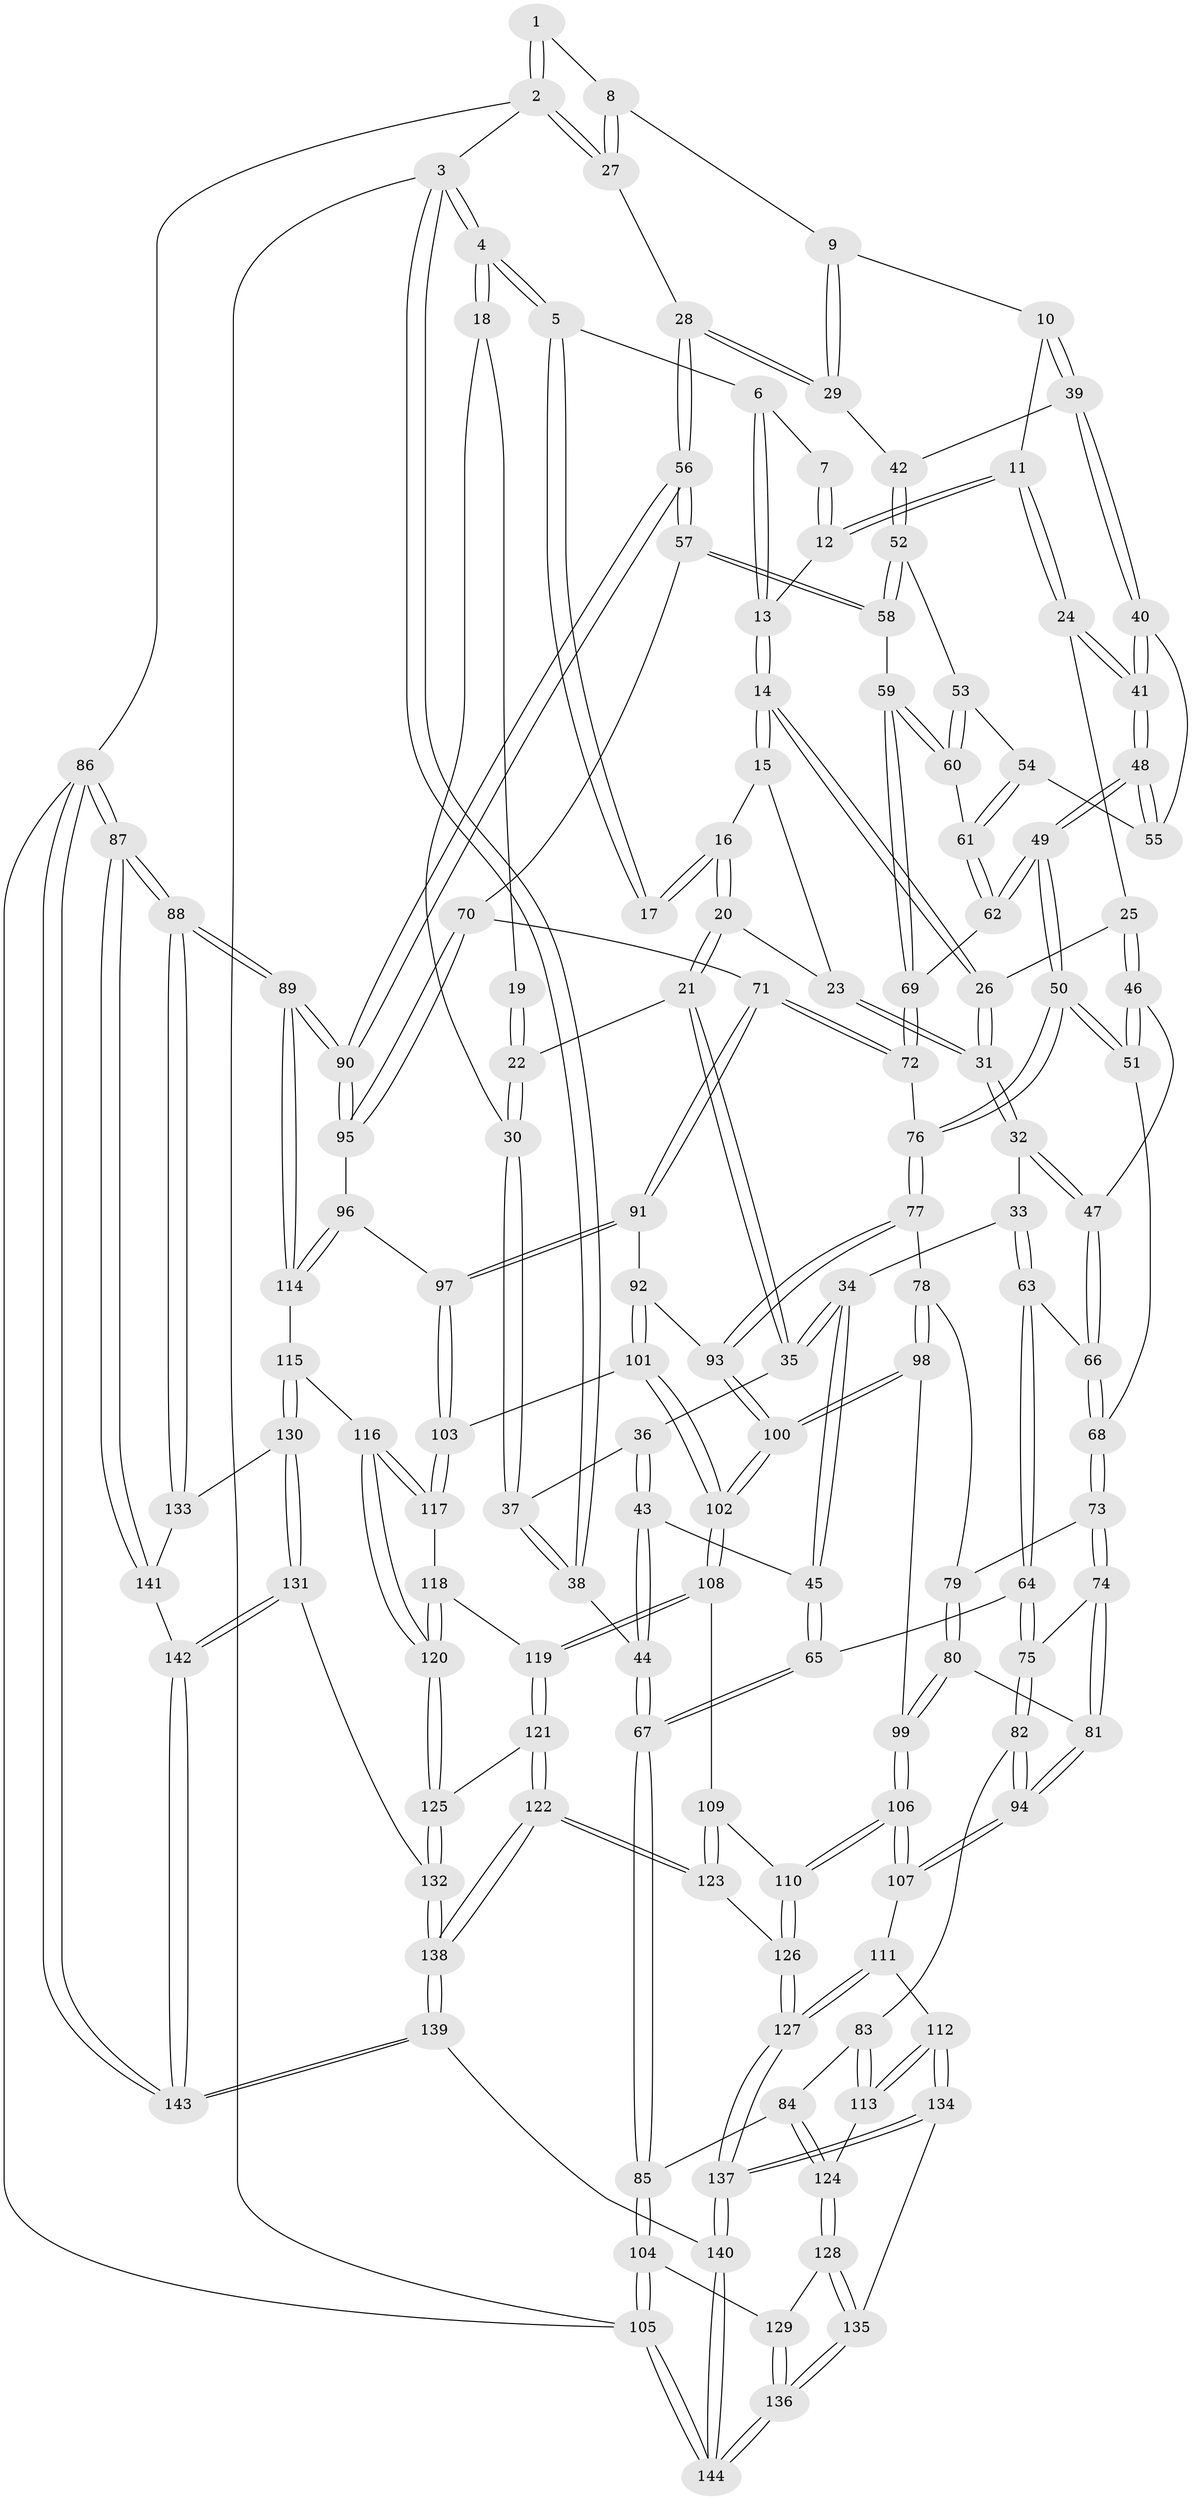 // coarse degree distribution, {4: 0.39, 6: 0.15, 3: 0.13, 5: 0.33}
// Generated by graph-tools (version 1.1) at 2025/24/03/03/25 07:24:40]
// undirected, 144 vertices, 357 edges
graph export_dot {
graph [start="1"]
  node [color=gray90,style=filled];
  1 [pos="+0.7720406216572151+0"];
  2 [pos="+1+0"];
  3 [pos="+0+0"];
  4 [pos="+0+0"];
  5 [pos="+0.37306823680655926+0"];
  6 [pos="+0.443448199118593+0"];
  7 [pos="+0.7453815051383297+0"];
  8 [pos="+0.8467736139408146+0.08586728327489172"];
  9 [pos="+0.8447913096492125+0.09596589217337245"];
  10 [pos="+0.8039325424935032+0.138724613872189"];
  11 [pos="+0.7424906001473766+0.13547310491792927"];
  12 [pos="+0.6847259352420294+0.04094103717470533"];
  13 [pos="+0.5823086425165493+0.07028286255460985"];
  14 [pos="+0.5438593427761079+0.13414693927419716"];
  15 [pos="+0.4867985714429914+0.08506152690686301"];
  16 [pos="+0.3636823262799086+0"];
  17 [pos="+0.362400404109178+0"];
  18 [pos="+0.14790264472221923+0.10297188666139907"];
  19 [pos="+0.24257591694032424+0.05780658751786398"];
  20 [pos="+0.35911349964187467+0.12404576096541871"];
  21 [pos="+0.2809419906274961+0.16298871686514696"];
  22 [pos="+0.2800753358997361+0.1625362052072857"];
  23 [pos="+0.3826363973548454+0.1510624760781813"];
  24 [pos="+0.6888507983695458+0.19047025921447439"];
  25 [pos="+0.5666200153285582+0.19112019516611398"];
  26 [pos="+0.544052566749484+0.1698420319834392"];
  27 [pos="+1+0"];
  28 [pos="+1+0.040597641058673584"];
  29 [pos="+1+0.1465606810158492"];
  30 [pos="+0.14982103964929203+0.1420266703394611"];
  31 [pos="+0.4231424292790658+0.20922388602125958"];
  32 [pos="+0.4206883772239072+0.21552744215301747"];
  33 [pos="+0.3118078357657782+0.2805596529340445"];
  34 [pos="+0.29423359980734926+0.27431802180244197"];
  35 [pos="+0.27750227920714127+0.22949015331706032"];
  36 [pos="+0.18113989445419773+0.21143818843302767"];
  37 [pos="+0.14771342766182155+0.14702135081307674"];
  38 [pos="+0+0.3582077789070674"];
  39 [pos="+0.8375741038700685+0.20441990566175747"];
  40 [pos="+0.8311637647239866+0.22968865404208705"];
  41 [pos="+0.7087964023389535+0.288393385900041"];
  42 [pos="+0.9427948323948028+0.22657258368469693"];
  43 [pos="+0.18067794791428407+0.30255411223503853"];
  44 [pos="+0+0.37704272057105"];
  45 [pos="+0.2139719320140898+0.3145994252560534"];
  46 [pos="+0.5690012553583644+0.29060582760269443"];
  47 [pos="+0.45541139953176524+0.32209670157729"];
  48 [pos="+0.7044433277066255+0.33548939468748196"];
  49 [pos="+0.6898591855100671+0.39431709156788924"];
  50 [pos="+0.68237488065882+0.40214290547448295"];
  51 [pos="+0.6104352272552508+0.35016356181964914"];
  52 [pos="+0.9400700088126834+0.28589061580317504"];
  53 [pos="+0.8927863767274926+0.3010720284526041"];
  54 [pos="+0.8463671305893405+0.30151463498125997"];
  55 [pos="+0.8335122100229486+0.2653170809988854"];
  56 [pos="+1+0.414623062876429"];
  57 [pos="+0.9972470359213+0.36879518316067184"];
  58 [pos="+0.9887525162370016+0.36507288504898583"];
  59 [pos="+0.9220931720803418+0.37885993807221796"];
  60 [pos="+0.9010602700154314+0.36674681397877607"];
  61 [pos="+0.8316053943568148+0.34757756132140993"];
  62 [pos="+0.8041485440171009+0.3716607729774032"];
  63 [pos="+0.3585741540934373+0.38696949373356604"];
  64 [pos="+0.29730634281893953+0.44821929012112643"];
  65 [pos="+0.23757181379264466+0.426959088495674"];
  66 [pos="+0.43366034860058794+0.3853114835353582"];
  67 [pos="+0+0.5453530373694236"];
  68 [pos="+0.4491306397679376+0.4012935052945022"];
  69 [pos="+0.8750865647898668+0.4421788283284872"];
  70 [pos="+0.8937605679026135+0.5152598085798822"];
  71 [pos="+0.8825749651981771+0.5065067816026404"];
  72 [pos="+0.879972548341631+0.502402665539309"];
  73 [pos="+0.4749162976494189+0.4585980977098755"];
  74 [pos="+0.4231873128572869+0.5022198736237807"];
  75 [pos="+0.30894140164827455+0.5000863334600224"];
  76 [pos="+0.6791417458073983+0.42914465804831037"];
  77 [pos="+0.66397189515962+0.46490339683928045"];
  78 [pos="+0.5769474250653086+0.5059335164300423"];
  79 [pos="+0.48377227792413935+0.4644584234296441"];
  80 [pos="+0.4417950446216535+0.6171196427247126"];
  81 [pos="+0.4151281519082146+0.6174364776322679"];
  82 [pos="+0.29194216096731296+0.6183785157743478"];
  83 [pos="+0.2283931625799071+0.6155965210890536"];
  84 [pos="+0+0.5582036626123187"];
  85 [pos="+0+0.5478599012704186"];
  86 [pos="+1+1"];
  87 [pos="+1+1"];
  88 [pos="+1+0.7028271431975792"];
  89 [pos="+1+0.6702562045023136"];
  90 [pos="+1+0.6602931939579003"];
  91 [pos="+0.7306824110259574+0.5754046490424072"];
  92 [pos="+0.7240838865450482+0.5714910825306109"];
  93 [pos="+0.7129160258748801+0.55804937630251"];
  94 [pos="+0.3252780862071879+0.650484914560301"];
  95 [pos="+0.9194485931001829+0.5482744568576867"];
  96 [pos="+0.8030373117552625+0.6596284987603879"];
  97 [pos="+0.8016164288202285+0.6599981586449853"];
  98 [pos="+0.5318869925804526+0.6300922681946235"];
  99 [pos="+0.5281627614653336+0.6305847715760836"];
  100 [pos="+0.5728005409036848+0.6721189442858084"];
  101 [pos="+0.6621388948307019+0.6785456972401065"];
  102 [pos="+0.600440308416932+0.7163041158242279"];
  103 [pos="+0.7855182225213075+0.6951388338102994"];
  104 [pos="+0+0.7584556606248564"];
  105 [pos="+0+1"];
  106 [pos="+0.42981538854604484+0.7834084183718677"];
  107 [pos="+0.3300895056856542+0.6972955056536796"];
  108 [pos="+0.603200888094527+0.7438290568424835"];
  109 [pos="+0.5834666783195762+0.7577334946213033"];
  110 [pos="+0.4375396015542718+0.7964433352615796"];
  111 [pos="+0.27029413593004414+0.7818105252854795"];
  112 [pos="+0.18805856901080287+0.8249033400955159"];
  113 [pos="+0.16699921713914018+0.8103040245716466"];
  114 [pos="+0.9791106004607605+0.7296200243536328"];
  115 [pos="+0.8751932214978245+0.8040842148126258"];
  116 [pos="+0.842489841971836+0.7963407741706613"];
  117 [pos="+0.7833183003695978+0.709332889332389"];
  118 [pos="+0.7088378103956828+0.7752863965174"];
  119 [pos="+0.6354918699939791+0.7710062446597811"];
  120 [pos="+0.7612727869258832+0.8594812780896363"];
  121 [pos="+0.6399260623527869+0.87359567257224"];
  122 [pos="+0.5932872708255675+0.9528516643112525"];
  123 [pos="+0.5332605549671979+0.8951824083555097"];
  124 [pos="+0.1288962436774786+0.7916877147619978"];
  125 [pos="+0.7584153061043691+0.8786807415650014"];
  126 [pos="+0.43461856832664364+0.8638085553566592"];
  127 [pos="+0.3797666012198855+0.9228808328721186"];
  128 [pos="+0.055907418473962286+0.8776900423584755"];
  129 [pos="+0.025373881135405705+0.8694360220801803"];
  130 [pos="+0.8887910892444448+0.8681291937078116"];
  131 [pos="+0.7930105677157182+0.9244367225766384"];
  132 [pos="+0.762388625997779+0.8905553050906378"];
  133 [pos="+0.9320902996020156+0.9071625033170511"];
  134 [pos="+0.1928733155182694+0.8769405282074023"];
  135 [pos="+0.09873602193644394+1"];
  136 [pos="+0+1"];
  137 [pos="+0.3529064324706199+0.9882694709078947"];
  138 [pos="+0.6050118133869034+1"];
  139 [pos="+0.5983982408780287+1"];
  140 [pos="+0.371688936755554+1"];
  141 [pos="+0.9300332614496757+0.9354545489560155"];
  142 [pos="+0.83905043882235+1"];
  143 [pos="+0.8224686847032234+1"];
  144 [pos="+0+1"];
  1 -- 2;
  1 -- 2;
  1 -- 8;
  2 -- 3;
  2 -- 27;
  2 -- 27;
  2 -- 86;
  3 -- 4;
  3 -- 4;
  3 -- 38;
  3 -- 38;
  3 -- 105;
  4 -- 5;
  4 -- 5;
  4 -- 18;
  4 -- 18;
  5 -- 6;
  5 -- 17;
  5 -- 17;
  6 -- 7;
  6 -- 13;
  6 -- 13;
  7 -- 12;
  7 -- 12;
  8 -- 9;
  8 -- 27;
  8 -- 27;
  9 -- 10;
  9 -- 29;
  9 -- 29;
  10 -- 11;
  10 -- 39;
  10 -- 39;
  11 -- 12;
  11 -- 12;
  11 -- 24;
  11 -- 24;
  12 -- 13;
  13 -- 14;
  13 -- 14;
  14 -- 15;
  14 -- 15;
  14 -- 26;
  14 -- 26;
  15 -- 16;
  15 -- 23;
  16 -- 17;
  16 -- 17;
  16 -- 20;
  16 -- 20;
  18 -- 19;
  18 -- 30;
  19 -- 22;
  19 -- 22;
  20 -- 21;
  20 -- 21;
  20 -- 23;
  21 -- 22;
  21 -- 35;
  21 -- 35;
  22 -- 30;
  22 -- 30;
  23 -- 31;
  23 -- 31;
  24 -- 25;
  24 -- 41;
  24 -- 41;
  25 -- 26;
  25 -- 46;
  25 -- 46;
  26 -- 31;
  26 -- 31;
  27 -- 28;
  28 -- 29;
  28 -- 29;
  28 -- 56;
  28 -- 56;
  29 -- 42;
  30 -- 37;
  30 -- 37;
  31 -- 32;
  31 -- 32;
  32 -- 33;
  32 -- 47;
  32 -- 47;
  33 -- 34;
  33 -- 63;
  33 -- 63;
  34 -- 35;
  34 -- 35;
  34 -- 45;
  34 -- 45;
  35 -- 36;
  36 -- 37;
  36 -- 43;
  36 -- 43;
  37 -- 38;
  37 -- 38;
  38 -- 44;
  39 -- 40;
  39 -- 40;
  39 -- 42;
  40 -- 41;
  40 -- 41;
  40 -- 55;
  41 -- 48;
  41 -- 48;
  42 -- 52;
  42 -- 52;
  43 -- 44;
  43 -- 44;
  43 -- 45;
  44 -- 67;
  44 -- 67;
  45 -- 65;
  45 -- 65;
  46 -- 47;
  46 -- 51;
  46 -- 51;
  47 -- 66;
  47 -- 66;
  48 -- 49;
  48 -- 49;
  48 -- 55;
  48 -- 55;
  49 -- 50;
  49 -- 50;
  49 -- 62;
  49 -- 62;
  50 -- 51;
  50 -- 51;
  50 -- 76;
  50 -- 76;
  51 -- 68;
  52 -- 53;
  52 -- 58;
  52 -- 58;
  53 -- 54;
  53 -- 60;
  53 -- 60;
  54 -- 55;
  54 -- 61;
  54 -- 61;
  56 -- 57;
  56 -- 57;
  56 -- 90;
  56 -- 90;
  57 -- 58;
  57 -- 58;
  57 -- 70;
  58 -- 59;
  59 -- 60;
  59 -- 60;
  59 -- 69;
  59 -- 69;
  60 -- 61;
  61 -- 62;
  61 -- 62;
  62 -- 69;
  63 -- 64;
  63 -- 64;
  63 -- 66;
  64 -- 65;
  64 -- 75;
  64 -- 75;
  65 -- 67;
  65 -- 67;
  66 -- 68;
  66 -- 68;
  67 -- 85;
  67 -- 85;
  68 -- 73;
  68 -- 73;
  69 -- 72;
  69 -- 72;
  70 -- 71;
  70 -- 95;
  70 -- 95;
  71 -- 72;
  71 -- 72;
  71 -- 91;
  71 -- 91;
  72 -- 76;
  73 -- 74;
  73 -- 74;
  73 -- 79;
  74 -- 75;
  74 -- 81;
  74 -- 81;
  75 -- 82;
  75 -- 82;
  76 -- 77;
  76 -- 77;
  77 -- 78;
  77 -- 93;
  77 -- 93;
  78 -- 79;
  78 -- 98;
  78 -- 98;
  79 -- 80;
  79 -- 80;
  80 -- 81;
  80 -- 99;
  80 -- 99;
  81 -- 94;
  81 -- 94;
  82 -- 83;
  82 -- 94;
  82 -- 94;
  83 -- 84;
  83 -- 113;
  83 -- 113;
  84 -- 85;
  84 -- 124;
  84 -- 124;
  85 -- 104;
  85 -- 104;
  86 -- 87;
  86 -- 87;
  86 -- 143;
  86 -- 143;
  86 -- 105;
  87 -- 88;
  87 -- 88;
  87 -- 141;
  87 -- 141;
  88 -- 89;
  88 -- 89;
  88 -- 133;
  88 -- 133;
  89 -- 90;
  89 -- 90;
  89 -- 114;
  89 -- 114;
  90 -- 95;
  90 -- 95;
  91 -- 92;
  91 -- 97;
  91 -- 97;
  92 -- 93;
  92 -- 101;
  92 -- 101;
  93 -- 100;
  93 -- 100;
  94 -- 107;
  94 -- 107;
  95 -- 96;
  96 -- 97;
  96 -- 114;
  96 -- 114;
  97 -- 103;
  97 -- 103;
  98 -- 99;
  98 -- 100;
  98 -- 100;
  99 -- 106;
  99 -- 106;
  100 -- 102;
  100 -- 102;
  101 -- 102;
  101 -- 102;
  101 -- 103;
  102 -- 108;
  102 -- 108;
  103 -- 117;
  103 -- 117;
  104 -- 105;
  104 -- 105;
  104 -- 129;
  105 -- 144;
  105 -- 144;
  106 -- 107;
  106 -- 107;
  106 -- 110;
  106 -- 110;
  107 -- 111;
  108 -- 109;
  108 -- 119;
  108 -- 119;
  109 -- 110;
  109 -- 123;
  109 -- 123;
  110 -- 126;
  110 -- 126;
  111 -- 112;
  111 -- 127;
  111 -- 127;
  112 -- 113;
  112 -- 113;
  112 -- 134;
  112 -- 134;
  113 -- 124;
  114 -- 115;
  115 -- 116;
  115 -- 130;
  115 -- 130;
  116 -- 117;
  116 -- 117;
  116 -- 120;
  116 -- 120;
  117 -- 118;
  118 -- 119;
  118 -- 120;
  118 -- 120;
  119 -- 121;
  119 -- 121;
  120 -- 125;
  120 -- 125;
  121 -- 122;
  121 -- 122;
  121 -- 125;
  122 -- 123;
  122 -- 123;
  122 -- 138;
  122 -- 138;
  123 -- 126;
  124 -- 128;
  124 -- 128;
  125 -- 132;
  125 -- 132;
  126 -- 127;
  126 -- 127;
  127 -- 137;
  127 -- 137;
  128 -- 129;
  128 -- 135;
  128 -- 135;
  129 -- 136;
  129 -- 136;
  130 -- 131;
  130 -- 131;
  130 -- 133;
  131 -- 132;
  131 -- 142;
  131 -- 142;
  132 -- 138;
  132 -- 138;
  133 -- 141;
  134 -- 135;
  134 -- 137;
  134 -- 137;
  135 -- 136;
  135 -- 136;
  136 -- 144;
  136 -- 144;
  137 -- 140;
  137 -- 140;
  138 -- 139;
  138 -- 139;
  139 -- 140;
  139 -- 143;
  139 -- 143;
  140 -- 144;
  140 -- 144;
  141 -- 142;
  142 -- 143;
  142 -- 143;
}
